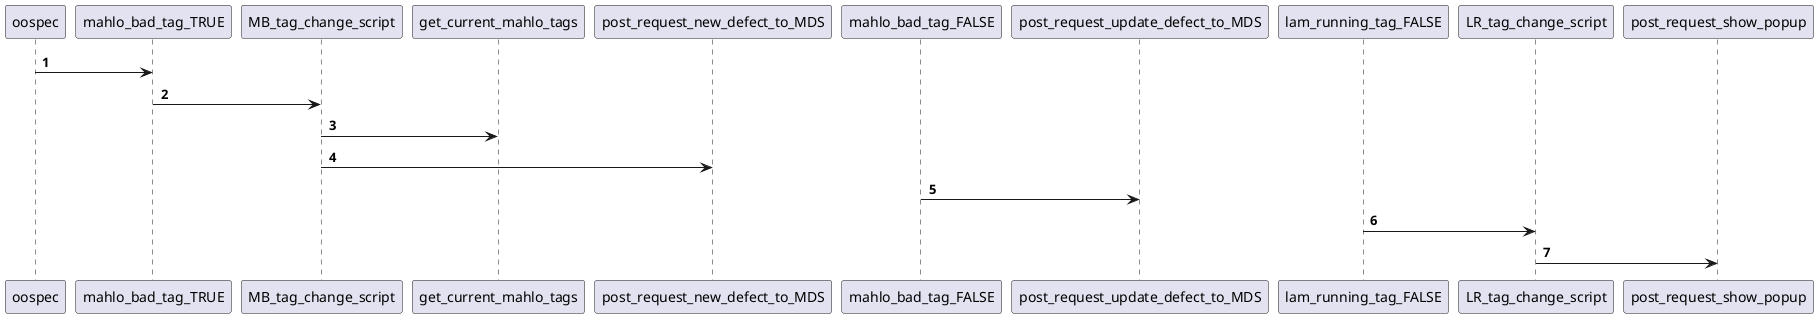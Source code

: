 @startuml
autonumber
oospec -> mahlo_bad_tag_TRUE
mahlo_bad_tag_TRUE -> MB_tag_change_script
MB_tag_change_script -> get_current_mahlo_tags
MB_tag_change_script -> post_request_new_defect_to_MDS
mahlo_bad_tag_FALSE -> post_request_update_defect_to_MDS
lam_running_tag_FALSE -> LR_tag_change_script
LR_tag_change_script -> post_request_show_popup

@enduml